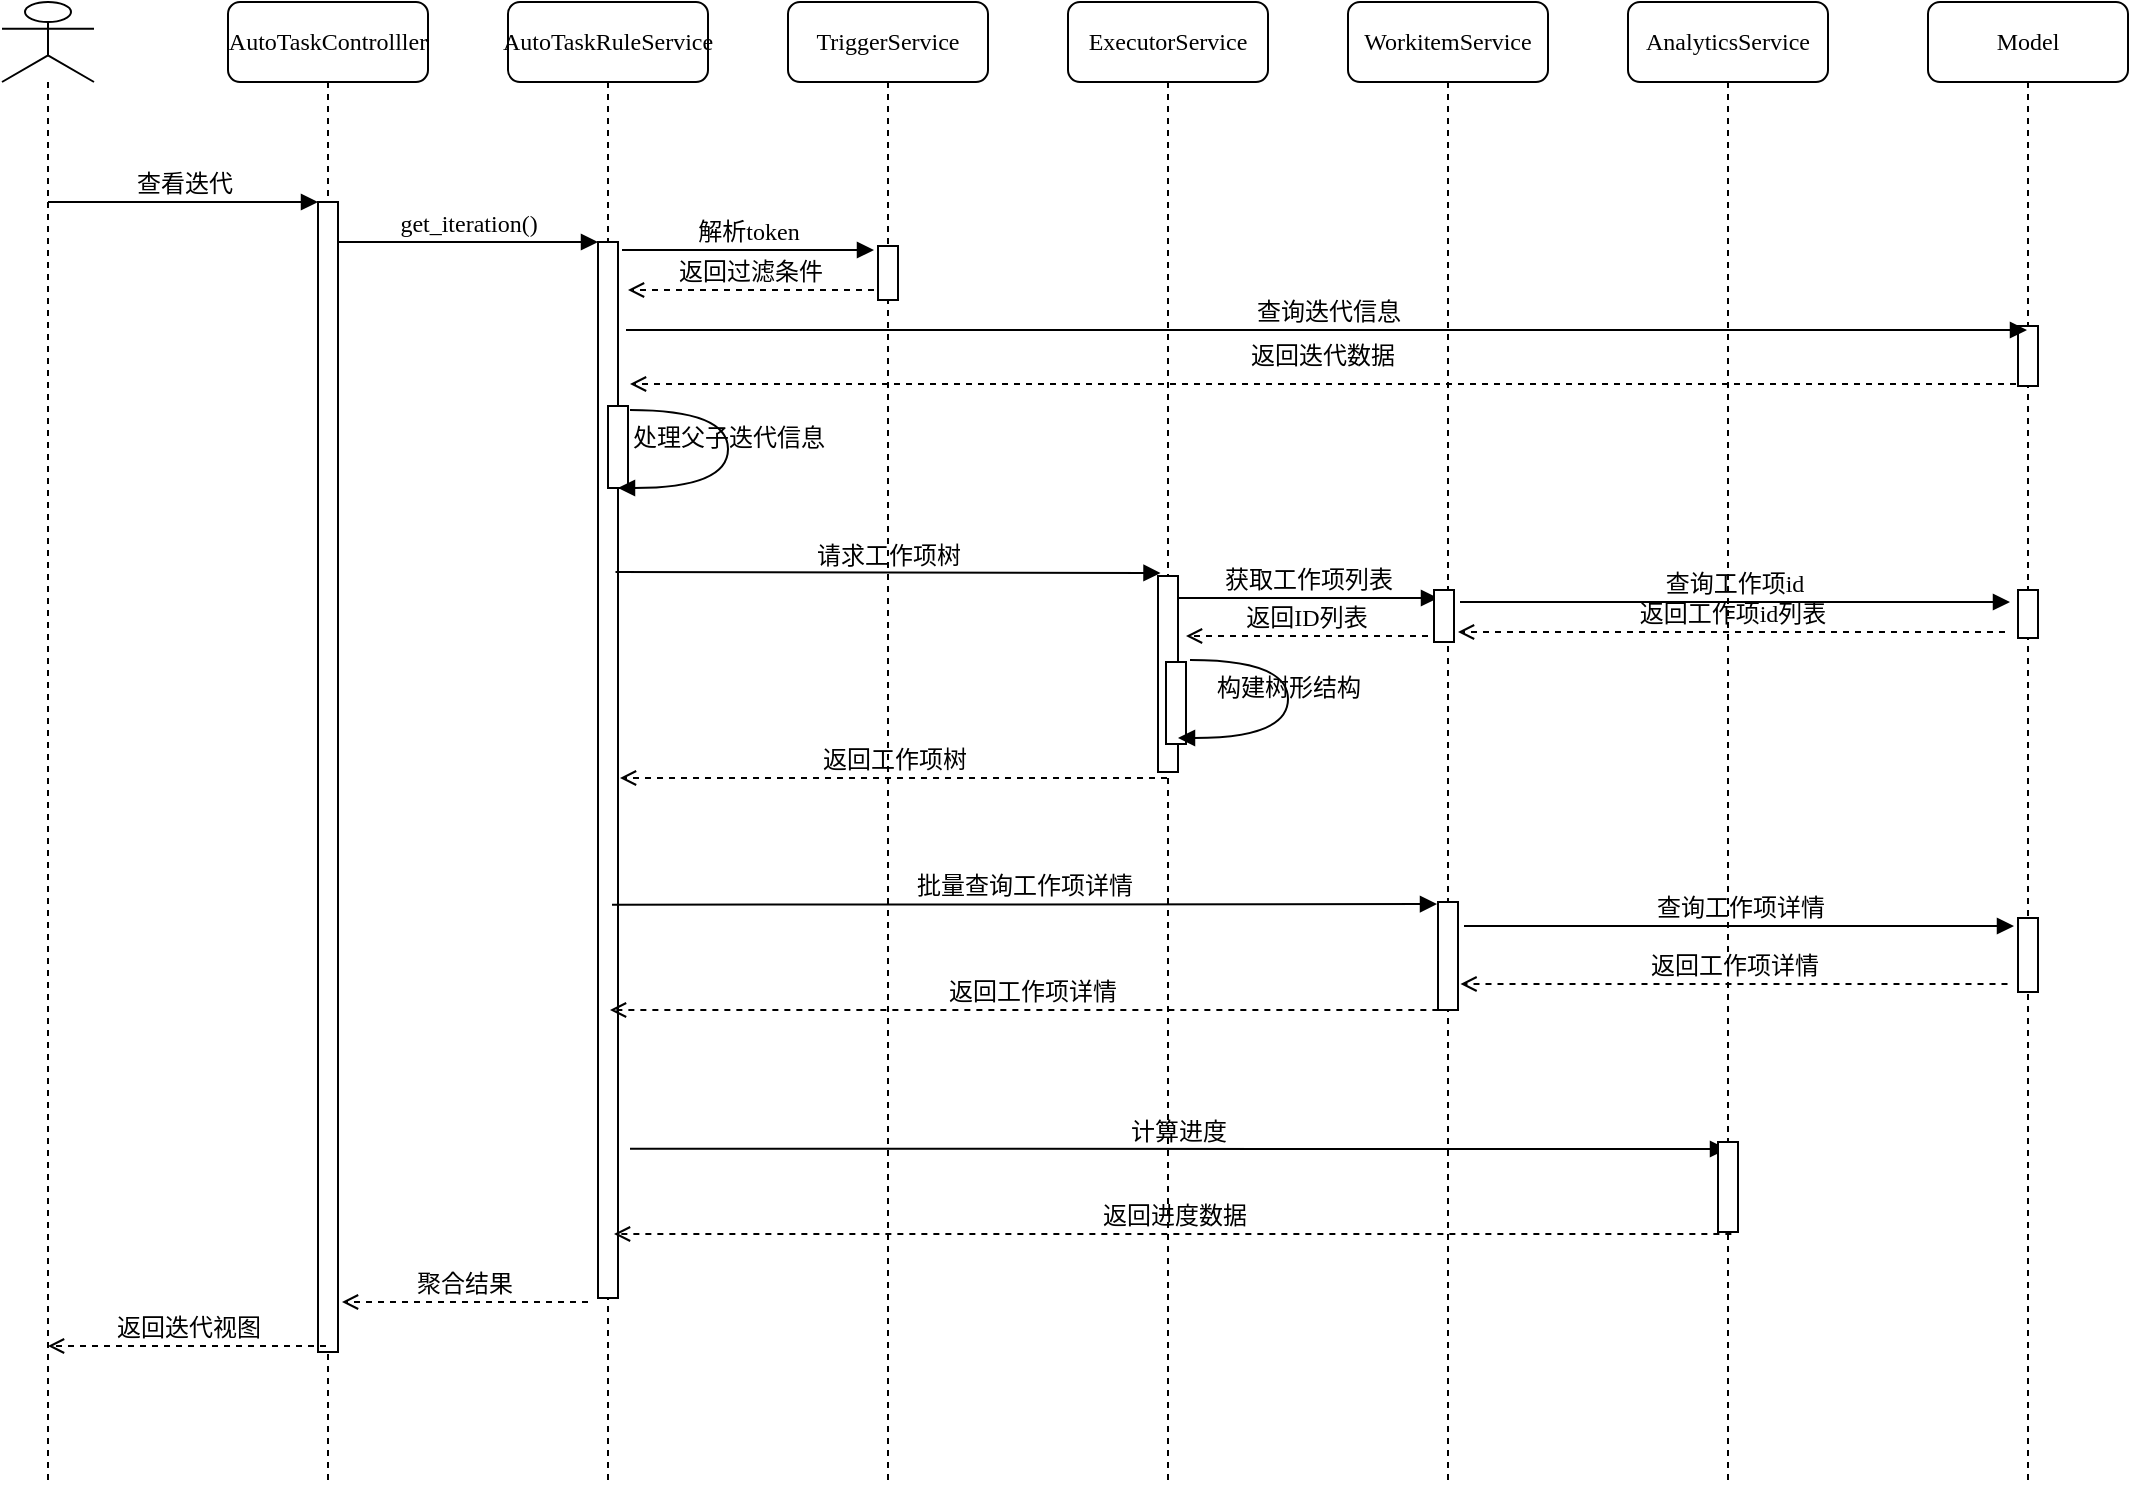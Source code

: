 <mxfile version="26.1.1">
  <diagram name="第 1 页" id="2-aeYYM1CRxZSzicDS_i">
    <mxGraphModel dx="1242" dy="785" grid="0" gridSize="10" guides="1" tooltips="1" connect="1" arrows="1" fold="1" page="0" pageScale="1" pageWidth="827" pageHeight="1169" math="0" shadow="0">
      <root>
        <mxCell id="0" />
        <mxCell id="1" parent="0" />
        <mxCell id="cHH2p0PHme9dH51RubHS-1" value="AutoTaskControlller" style="shape=umlLifeline;perimeter=lifelinePerimeter;whiteSpace=wrap;html=1;container=1;collapsible=0;recursiveResize=0;outlineConnect=0;rounded=1;shadow=0;comic=0;labelBackgroundColor=none;strokeWidth=1;fontFamily=Verdana;fontSize=12;align=center;" vertex="1" parent="1">
          <mxGeometry x="260" y="80" width="100" height="740" as="geometry" />
        </mxCell>
        <mxCell id="cHH2p0PHme9dH51RubHS-2" value="" style="html=1;points=[];perimeter=orthogonalPerimeter;rounded=0;shadow=0;comic=0;labelBackgroundColor=none;strokeWidth=1;fontFamily=Verdana;fontSize=12;align=center;" vertex="1" parent="cHH2p0PHme9dH51RubHS-1">
          <mxGeometry x="45" y="100" width="10" height="575" as="geometry" />
        </mxCell>
        <mxCell id="cHH2p0PHme9dH51RubHS-3" value="AutoTaskRule&lt;span style=&quot;background-color: transparent; color: light-dark(rgb(0, 0, 0), rgb(255, 255, 255));&quot;&gt;Service&lt;/span&gt;" style="shape=umlLifeline;perimeter=lifelinePerimeter;whiteSpace=wrap;html=1;container=1;collapsible=0;recursiveResize=0;outlineConnect=0;rounded=1;shadow=0;comic=0;labelBackgroundColor=none;strokeWidth=1;fontFamily=Verdana;fontSize=12;align=center;" vertex="1" parent="1">
          <mxGeometry x="400" y="80" width="100" height="740" as="geometry" />
        </mxCell>
        <mxCell id="cHH2p0PHme9dH51RubHS-4" value="" style="html=1;points=[];perimeter=orthogonalPerimeter;rounded=0;shadow=0;comic=0;labelBackgroundColor=none;strokeWidth=1;fontFamily=Verdana;fontSize=12;align=center;" vertex="1" parent="cHH2p0PHme9dH51RubHS-3">
          <mxGeometry x="45" y="120" width="10" height="528" as="geometry" />
        </mxCell>
        <mxCell id="cHH2p0PHme9dH51RubHS-5" value="返回工作项详情" style="html=1;verticalAlign=bottom;endArrow=open;dashed=1;endSize=6;labelBackgroundColor=none;fontFamily=Verdana;fontSize=12;edgeStyle=elbowEdgeStyle;elbow=vertical;jumpSize=6;" edge="1" parent="cHH2p0PHme9dH51RubHS-3">
          <mxGeometry x="-0.002" relative="1" as="geometry">
            <mxPoint x="51.004" y="504" as="targetPoint" />
            <Array as="points">
              <mxPoint x="286.68" y="504" />
              <mxPoint x="316.68" y="504" />
            </Array>
            <mxPoint x="471.18" y="504" as="sourcePoint" />
            <mxPoint as="offset" />
          </mxGeometry>
        </mxCell>
        <mxCell id="cHH2p0PHme9dH51RubHS-6" value="" style="html=1;points=[];perimeter=orthogonalPerimeter;rounded=0;shadow=0;comic=0;labelBackgroundColor=none;strokeWidth=1;fontFamily=Verdana;fontSize=12;align=center;" vertex="1" parent="cHH2p0PHme9dH51RubHS-3">
          <mxGeometry x="50" y="202" width="10" height="41" as="geometry" />
        </mxCell>
        <mxCell id="cHH2p0PHme9dH51RubHS-7" value="处理父子迭代信息" style="html=1;verticalAlign=bottom;endArrow=block;labelBackgroundColor=none;fontFamily=Verdana;fontSize=12;elbow=vertical;edgeStyle=orthogonalEdgeStyle;curved=1;exitX=1.066;exitY=0.713;exitPerimeter=0;" edge="1" parent="cHH2p0PHme9dH51RubHS-3">
          <mxGeometry x="0.003" relative="1" as="geometry">
            <mxPoint x="61" y="204" as="sourcePoint" />
            <mxPoint x="55" y="243" as="targetPoint" />
            <Array as="points">
              <mxPoint x="110" y="204" />
              <mxPoint x="110" y="243" />
            </Array>
            <mxPoint as="offset" />
          </mxGeometry>
        </mxCell>
        <mxCell id="cHH2p0PHme9dH51RubHS-8" value="TriggerService" style="shape=umlLifeline;perimeter=lifelinePerimeter;whiteSpace=wrap;html=1;container=1;collapsible=0;recursiveResize=0;outlineConnect=0;rounded=1;shadow=0;comic=0;labelBackgroundColor=none;strokeWidth=1;fontFamily=Verdana;fontSize=12;align=center;" vertex="1" parent="1">
          <mxGeometry x="540" y="80" width="100" height="740" as="geometry" />
        </mxCell>
        <mxCell id="cHH2p0PHme9dH51RubHS-9" value="" style="html=1;points=[];perimeter=orthogonalPerimeter;rounded=0;shadow=0;comic=0;labelBackgroundColor=none;strokeWidth=1;fontFamily=Verdana;fontSize=12;align=center;" vertex="1" parent="cHH2p0PHme9dH51RubHS-8">
          <mxGeometry x="45" y="122" width="10" height="27" as="geometry" />
        </mxCell>
        <mxCell id="cHH2p0PHme9dH51RubHS-10" value="计算进度" style="html=1;verticalAlign=bottom;endArrow=block;labelBackgroundColor=none;fontFamily=Verdana;fontSize=12;edgeStyle=elbowEdgeStyle;elbow=vertical;" edge="1" parent="cHH2p0PHme9dH51RubHS-8" target="cHH2p0PHme9dH51RubHS-21">
          <mxGeometry relative="1" as="geometry">
            <mxPoint x="-79" y="573.38" as="sourcePoint" />
            <mxPoint x="333.5" y="572.995" as="targetPoint" />
          </mxGeometry>
        </mxCell>
        <mxCell id="cHH2p0PHme9dH51RubHS-11" value="ExecutorService" style="shape=umlLifeline;perimeter=lifelinePerimeter;whiteSpace=wrap;html=1;container=1;collapsible=0;recursiveResize=0;outlineConnect=0;rounded=1;shadow=0;comic=0;labelBackgroundColor=none;strokeWidth=1;fontFamily=Verdana;fontSize=12;align=center;" vertex="1" parent="1">
          <mxGeometry x="680" y="80" width="100" height="740" as="geometry" />
        </mxCell>
        <mxCell id="cHH2p0PHme9dH51RubHS-12" value="" style="html=1;points=[];perimeter=orthogonalPerimeter;rounded=0;shadow=0;comic=0;labelBackgroundColor=none;strokeWidth=1;fontFamily=Verdana;fontSize=12;align=center;" vertex="1" parent="cHH2p0PHme9dH51RubHS-11">
          <mxGeometry x="45" y="287" width="10" height="98" as="geometry" />
        </mxCell>
        <mxCell id="cHH2p0PHme9dH51RubHS-13" value="获取工作项列表" style="html=1;verticalAlign=bottom;endArrow=block;entryX=0;entryY=0;labelBackgroundColor=none;fontFamily=Verdana;fontSize=12;edgeStyle=elbowEdgeStyle;elbow=horizontal;" edge="1" parent="cHH2p0PHme9dH51RubHS-11">
          <mxGeometry relative="1" as="geometry">
            <mxPoint x="55" y="298" as="sourcePoint" />
            <mxPoint x="185" y="298" as="targetPoint" />
          </mxGeometry>
        </mxCell>
        <mxCell id="cHH2p0PHme9dH51RubHS-14" value="返回ID列表" style="html=1;verticalAlign=bottom;endArrow=open;dashed=1;endSize=6;labelBackgroundColor=none;fontFamily=Verdana;fontSize=12;edgeStyle=elbowEdgeStyle;elbow=horizontal;jumpSize=6;" edge="1" parent="cHH2p0PHme9dH51RubHS-11">
          <mxGeometry x="0.016" relative="1" as="geometry">
            <mxPoint x="59" y="317" as="targetPoint" />
            <Array as="points">
              <mxPoint x="139" y="331" />
              <mxPoint x="169" y="331" />
            </Array>
            <mxPoint x="180" y="317" as="sourcePoint" />
            <mxPoint as="offset" />
          </mxGeometry>
        </mxCell>
        <mxCell id="cHH2p0PHme9dH51RubHS-15" value="" style="html=1;points=[];perimeter=orthogonalPerimeter;rounded=0;shadow=0;comic=0;labelBackgroundColor=none;strokeWidth=1;fontFamily=Verdana;fontSize=12;align=center;" vertex="1" parent="cHH2p0PHme9dH51RubHS-11">
          <mxGeometry x="49" y="330" width="10" height="41" as="geometry" />
        </mxCell>
        <mxCell id="cHH2p0PHme9dH51RubHS-16" value="构建树形结构" style="html=1;verticalAlign=bottom;endArrow=block;labelBackgroundColor=none;fontFamily=Verdana;fontSize=12;elbow=vertical;edgeStyle=orthogonalEdgeStyle;curved=1;exitX=1.066;exitY=0.713;exitPerimeter=0;" edge="1" parent="cHH2p0PHme9dH51RubHS-11">
          <mxGeometry x="0.003" relative="1" as="geometry">
            <mxPoint x="61" y="329" as="sourcePoint" />
            <mxPoint x="55" y="368" as="targetPoint" />
            <Array as="points">
              <mxPoint x="110" y="329" />
              <mxPoint x="110" y="368" />
            </Array>
            <mxPoint as="offset" />
          </mxGeometry>
        </mxCell>
        <mxCell id="cHH2p0PHme9dH51RubHS-17" value="WorkitemService" style="shape=umlLifeline;perimeter=lifelinePerimeter;whiteSpace=wrap;html=1;container=1;collapsible=0;recursiveResize=0;outlineConnect=0;rounded=1;shadow=0;comic=0;labelBackgroundColor=none;strokeWidth=1;fontFamily=Verdana;fontSize=12;align=center;" vertex="1" parent="1">
          <mxGeometry x="820" y="80" width="100" height="740" as="geometry" />
        </mxCell>
        <mxCell id="cHH2p0PHme9dH51RubHS-18" value="" style="html=1;points=[];perimeter=orthogonalPerimeter;rounded=0;shadow=0;comic=0;labelBackgroundColor=none;strokeWidth=1;fontFamily=Verdana;fontSize=12;align=center;" vertex="1" parent="cHH2p0PHme9dH51RubHS-17">
          <mxGeometry x="43" y="294" width="10" height="26" as="geometry" />
        </mxCell>
        <mxCell id="cHH2p0PHme9dH51RubHS-19" value="" style="html=1;points=[];perimeter=orthogonalPerimeter;rounded=0;shadow=0;comic=0;labelBackgroundColor=none;strokeWidth=1;fontFamily=Verdana;fontSize=12;align=center;" vertex="1" parent="cHH2p0PHme9dH51RubHS-17">
          <mxGeometry x="45" y="450" width="10" height="54" as="geometry" />
        </mxCell>
        <mxCell id="cHH2p0PHme9dH51RubHS-20" value="查询工作项id" style="html=1;verticalAlign=bottom;endArrow=block;labelBackgroundColor=none;fontFamily=Verdana;fontSize=12;edgeStyle=elbowEdgeStyle;elbow=vertical;" edge="1" parent="cHH2p0PHme9dH51RubHS-17">
          <mxGeometry x="-0.002" relative="1" as="geometry">
            <mxPoint x="56" y="300" as="sourcePoint" />
            <mxPoint x="331" y="300" as="targetPoint" />
            <mxPoint as="offset" />
          </mxGeometry>
        </mxCell>
        <mxCell id="cHH2p0PHme9dH51RubHS-21" value="AnalyticsService" style="shape=umlLifeline;perimeter=lifelinePerimeter;whiteSpace=wrap;html=1;container=1;collapsible=0;recursiveResize=0;outlineConnect=0;rounded=1;shadow=0;comic=0;labelBackgroundColor=none;strokeWidth=1;fontFamily=Verdana;fontSize=12;align=center;" vertex="1" parent="1">
          <mxGeometry x="960" y="80" width="100" height="740" as="geometry" />
        </mxCell>
        <mxCell id="cHH2p0PHme9dH51RubHS-22" value="返回工作项id列表" style="html=1;verticalAlign=bottom;endArrow=open;dashed=1;endSize=6;labelBackgroundColor=none;fontFamily=Verdana;fontSize=12;edgeStyle=elbowEdgeStyle;elbow=vertical;jumpSize=6;" edge="1" parent="cHH2p0PHme9dH51RubHS-21">
          <mxGeometry x="-0.002" relative="1" as="geometry">
            <mxPoint x="-85" y="315" as="targetPoint" />
            <Array as="points">
              <mxPoint x="28" y="315" />
              <mxPoint x="58" y="315" />
            </Array>
            <mxPoint x="188.5" y="315" as="sourcePoint" />
            <mxPoint as="offset" />
          </mxGeometry>
        </mxCell>
        <mxCell id="cHH2p0PHme9dH51RubHS-23" value="" style="html=1;points=[];perimeter=orthogonalPerimeter;rounded=0;shadow=0;comic=0;labelBackgroundColor=none;strokeWidth=1;fontFamily=Verdana;fontSize=12;align=center;" vertex="1" parent="cHH2p0PHme9dH51RubHS-21">
          <mxGeometry x="45" y="570" width="10" height="45" as="geometry" />
        </mxCell>
        <mxCell id="cHH2p0PHme9dH51RubHS-24" value="查看迭代" style="html=1;verticalAlign=bottom;endArrow=block;entryX=0;entryY=0;labelBackgroundColor=none;fontFamily=Verdana;fontSize=12;edgeStyle=elbowEdgeStyle;elbow=vertical;" edge="1" parent="1" source="cHH2p0PHme9dH51RubHS-31" target="cHH2p0PHme9dH51RubHS-2">
          <mxGeometry x="0.002" relative="1" as="geometry">
            <mxPoint x="150" y="180" as="sourcePoint" />
            <mxPoint as="offset" />
          </mxGeometry>
        </mxCell>
        <mxCell id="cHH2p0PHme9dH51RubHS-25" value="get_iteration()" style="html=1;verticalAlign=bottom;endArrow=block;entryX=0;entryY=0;labelBackgroundColor=none;fontFamily=Verdana;fontSize=12;edgeStyle=elbowEdgeStyle;elbow=vertical;" edge="1" parent="1" source="cHH2p0PHme9dH51RubHS-2" target="cHH2p0PHme9dH51RubHS-4">
          <mxGeometry relative="1" as="geometry">
            <mxPoint x="370" y="200" as="sourcePoint" />
          </mxGeometry>
        </mxCell>
        <mxCell id="cHH2p0PHme9dH51RubHS-26" value="Model" style="shape=umlLifeline;perimeter=lifelinePerimeter;whiteSpace=wrap;html=1;container=1;collapsible=0;recursiveResize=0;outlineConnect=0;rounded=1;shadow=0;comic=0;labelBackgroundColor=none;strokeWidth=1;fontFamily=Verdana;fontSize=12;align=center;" vertex="1" parent="1">
          <mxGeometry x="1110" y="80" width="100" height="740" as="geometry" />
        </mxCell>
        <mxCell id="cHH2p0PHme9dH51RubHS-27" value="查询工作项详情" style="html=1;verticalAlign=bottom;endArrow=block;labelBackgroundColor=none;fontFamily=Verdana;fontSize=12;edgeStyle=elbowEdgeStyle;elbow=vertical;" edge="1" parent="cHH2p0PHme9dH51RubHS-26">
          <mxGeometry relative="1" as="geometry">
            <mxPoint x="-232" y="462" as="sourcePoint" />
            <mxPoint x="43" y="462" as="targetPoint" />
          </mxGeometry>
        </mxCell>
        <mxCell id="cHH2p0PHme9dH51RubHS-28" value="" style="html=1;points=[];perimeter=orthogonalPerimeter;rounded=0;shadow=0;comic=0;labelBackgroundColor=none;strokeWidth=1;fontFamily=Verdana;fontSize=12;align=center;" vertex="1" parent="cHH2p0PHme9dH51RubHS-26">
          <mxGeometry x="45" y="162" width="10" height="30" as="geometry" />
        </mxCell>
        <mxCell id="cHH2p0PHme9dH51RubHS-29" value="" style="html=1;points=[];perimeter=orthogonalPerimeter;rounded=0;shadow=0;comic=0;labelBackgroundColor=none;strokeWidth=1;fontFamily=Verdana;fontSize=12;align=center;" vertex="1" parent="cHH2p0PHme9dH51RubHS-26">
          <mxGeometry x="45" y="294" width="10" height="24" as="geometry" />
        </mxCell>
        <mxCell id="cHH2p0PHme9dH51RubHS-30" value="" style="html=1;points=[];perimeter=orthogonalPerimeter;rounded=0;shadow=0;comic=0;labelBackgroundColor=none;strokeWidth=1;fontFamily=Verdana;fontSize=12;align=center;" vertex="1" parent="cHH2p0PHme9dH51RubHS-26">
          <mxGeometry x="45" y="458" width="10" height="37" as="geometry" />
        </mxCell>
        <mxCell id="cHH2p0PHme9dH51RubHS-31" value="" style="shape=umlLifeline;perimeter=lifelinePerimeter;whiteSpace=wrap;html=1;container=1;dropTarget=0;collapsible=0;recursiveResize=0;outlineConnect=0;portConstraint=eastwest;newEdgeStyle={&quot;curved&quot;:0,&quot;rounded&quot;:0};participant=umlActor;" vertex="1" parent="1">
          <mxGeometry x="147" y="80" width="46" height="740" as="geometry" />
        </mxCell>
        <mxCell id="cHH2p0PHme9dH51RubHS-32" value="请求工作项树" style="html=1;verticalAlign=bottom;endArrow=block;labelBackgroundColor=none;fontFamily=Verdana;fontSize=12;edgeStyle=elbowEdgeStyle;elbow=vertical;" edge="1" parent="1">
          <mxGeometry x="-0.0" relative="1" as="geometry">
            <mxPoint x="453.75" y="365.0" as="sourcePoint" />
            <mxPoint x="726.25" y="365.552" as="targetPoint" />
            <mxPoint as="offset" />
          </mxGeometry>
        </mxCell>
        <mxCell id="cHH2p0PHme9dH51RubHS-33" value="批量查询工作项详情" style="html=1;verticalAlign=bottom;endArrow=block;labelBackgroundColor=none;fontFamily=Verdana;fontSize=12;edgeStyle=elbowEdgeStyle;elbow=vertical;" edge="1" parent="1">
          <mxGeometry relative="1" as="geometry">
            <mxPoint x="452" y="531.38" as="sourcePoint" />
            <mxPoint x="864.5" y="530.995" as="targetPoint" />
          </mxGeometry>
        </mxCell>
        <mxCell id="cHH2p0PHme9dH51RubHS-34" value="返回进度数据" style="html=1;verticalAlign=bottom;endArrow=open;dashed=1;endSize=6;labelBackgroundColor=none;fontFamily=Verdana;fontSize=12;edgeStyle=elbowEdgeStyle;elbow=vertical;jumpSize=6;" edge="1" parent="1">
          <mxGeometry x="-0.002" relative="1" as="geometry">
            <mxPoint x="453.004" y="696" as="targetPoint" />
            <Array as="points">
              <mxPoint x="826.68" y="696" />
              <mxPoint x="856.68" y="696" />
            </Array>
            <mxPoint x="1011.68" y="696" as="sourcePoint" />
            <mxPoint as="offset" />
          </mxGeometry>
        </mxCell>
        <mxCell id="cHH2p0PHme9dH51RubHS-35" value="解析token" style="html=1;verticalAlign=bottom;endArrow=block;labelBackgroundColor=none;fontFamily=Verdana;fontSize=12;edgeStyle=elbowEdgeStyle;elbow=vertical;" edge="1" parent="1">
          <mxGeometry x="-0.0" relative="1" as="geometry">
            <mxPoint x="457" y="204" as="sourcePoint" />
            <mxPoint x="583" y="204" as="targetPoint" />
            <mxPoint as="offset" />
          </mxGeometry>
        </mxCell>
        <mxCell id="cHH2p0PHme9dH51RubHS-36" value="查询迭代信息" style="html=1;verticalAlign=bottom;endArrow=block;labelBackgroundColor=none;fontFamily=Verdana;fontSize=12;edgeStyle=elbowEdgeStyle;elbow=vertical;" edge="1" parent="1" target="cHH2p0PHme9dH51RubHS-26">
          <mxGeometry relative="1" as="geometry">
            <mxPoint x="459" y="244" as="sourcePoint" />
            <mxPoint x="1147" y="243" as="targetPoint" />
          </mxGeometry>
        </mxCell>
        <mxCell id="cHH2p0PHme9dH51RubHS-37" value="返回迭代数据" style="html=1;verticalAlign=bottom;endArrow=open;dashed=1;endSize=6;labelBackgroundColor=none;fontFamily=Verdana;fontSize=12;edgeStyle=elbowEdgeStyle;elbow=vertical;jumpSize=6;" edge="1" parent="1">
          <mxGeometry x="0.002" y="-5" relative="1" as="geometry">
            <mxPoint x="461" y="271" as="targetPoint" />
            <Array as="points">
              <mxPoint x="658" y="271" />
              <mxPoint x="688" y="271" />
            </Array>
            <mxPoint x="1154" y="271" as="sourcePoint" />
            <mxPoint as="offset" />
          </mxGeometry>
        </mxCell>
        <mxCell id="cHH2p0PHme9dH51RubHS-38" value="返回过滤条件" style="html=1;verticalAlign=bottom;endArrow=open;dashed=1;endSize=6;labelBackgroundColor=none;fontFamily=Verdana;fontSize=12;edgeStyle=elbowEdgeStyle;elbow=vertical;jumpSize=6;" edge="1" parent="1">
          <mxGeometry x="0.013" relative="1" as="geometry">
            <mxPoint x="460" y="224" as="targetPoint" />
            <Array as="points">
              <mxPoint x="540" y="224" />
              <mxPoint x="570" y="224" />
            </Array>
            <mxPoint x="583" y="224" as="sourcePoint" />
            <mxPoint as="offset" />
          </mxGeometry>
        </mxCell>
        <mxCell id="cHH2p0PHme9dH51RubHS-39" value="返回工作项树" style="html=1;verticalAlign=bottom;endArrow=open;dashed=1;endSize=6;labelBackgroundColor=none;fontFamily=Verdana;fontSize=12;edgeStyle=elbowEdgeStyle;elbow=vertical;jumpSize=6;" edge="1" parent="1">
          <mxGeometry x="-0.002" relative="1" as="geometry">
            <mxPoint x="456" y="468" as="targetPoint" />
            <Array as="points">
              <mxPoint x="569" y="468" />
              <mxPoint x="599" y="468" />
            </Array>
            <mxPoint x="729.5" y="468" as="sourcePoint" />
            <mxPoint as="offset" />
          </mxGeometry>
        </mxCell>
        <mxCell id="cHH2p0PHme9dH51RubHS-40" value="返回工作项详情" style="html=1;verticalAlign=bottom;endArrow=open;dashed=1;endSize=6;labelBackgroundColor=none;fontFamily=Verdana;fontSize=12;edgeStyle=elbowEdgeStyle;elbow=vertical;jumpSize=6;" edge="1" parent="1">
          <mxGeometry x="-0.002" relative="1" as="geometry">
            <mxPoint x="876.25" y="571" as="targetPoint" />
            <Array as="points">
              <mxPoint x="989.25" y="571" />
              <mxPoint x="1019.25" y="571" />
            </Array>
            <mxPoint x="1149.75" y="571" as="sourcePoint" />
            <mxPoint as="offset" />
          </mxGeometry>
        </mxCell>
        <mxCell id="cHH2p0PHme9dH51RubHS-41" value="返回迭代视图" style="html=1;verticalAlign=bottom;endArrow=open;dashed=1;endSize=6;labelBackgroundColor=none;fontFamily=Verdana;fontSize=12;edgeStyle=elbowEdgeStyle;elbow=vertical;jumpSize=6;" edge="1" parent="1">
          <mxGeometry x="-0.002" relative="1" as="geometry">
            <mxPoint x="170" y="752" as="targetPoint" />
            <Array as="points">
              <mxPoint x="250" y="752" />
              <mxPoint x="280" y="752" />
            </Array>
            <mxPoint x="309" y="752" as="sourcePoint" />
            <mxPoint as="offset" />
          </mxGeometry>
        </mxCell>
        <mxCell id="cHH2p0PHme9dH51RubHS-42" value="聚合结果" style="html=1;verticalAlign=bottom;endArrow=open;dashed=1;endSize=6;labelBackgroundColor=none;fontFamily=Verdana;fontSize=12;edgeStyle=elbowEdgeStyle;elbow=vertical;jumpSize=6;" edge="1" parent="1">
          <mxGeometry x="0.013" relative="1" as="geometry">
            <mxPoint x="317" y="730" as="targetPoint" />
            <Array as="points">
              <mxPoint x="397" y="730" />
              <mxPoint x="427" y="730" />
            </Array>
            <mxPoint x="440" y="730" as="sourcePoint" />
            <mxPoint as="offset" />
          </mxGeometry>
        </mxCell>
      </root>
    </mxGraphModel>
  </diagram>
</mxfile>
